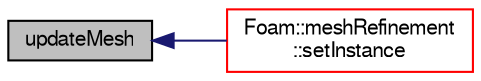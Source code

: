 digraph "updateMesh"
{
  bgcolor="transparent";
  edge [fontname="FreeSans",fontsize="10",labelfontname="FreeSans",labelfontsize="10"];
  node [fontname="FreeSans",fontsize="10",shape=record];
  rankdir="LR";
  Node1524 [label="updateMesh",height=0.2,width=0.4,color="black", fillcolor="grey75", style="filled", fontcolor="black"];
  Node1524 -> Node1525 [dir="back",color="midnightblue",fontsize="10",style="solid",fontname="FreeSans"];
  Node1525 [label="Foam::meshRefinement\l::setInstance",height=0.2,width=0.4,color="red",URL="$a24662.html#add9813891a074bebd77384af1717b0bf",tooltip="Set instance of all local IOobjects. "];
}
